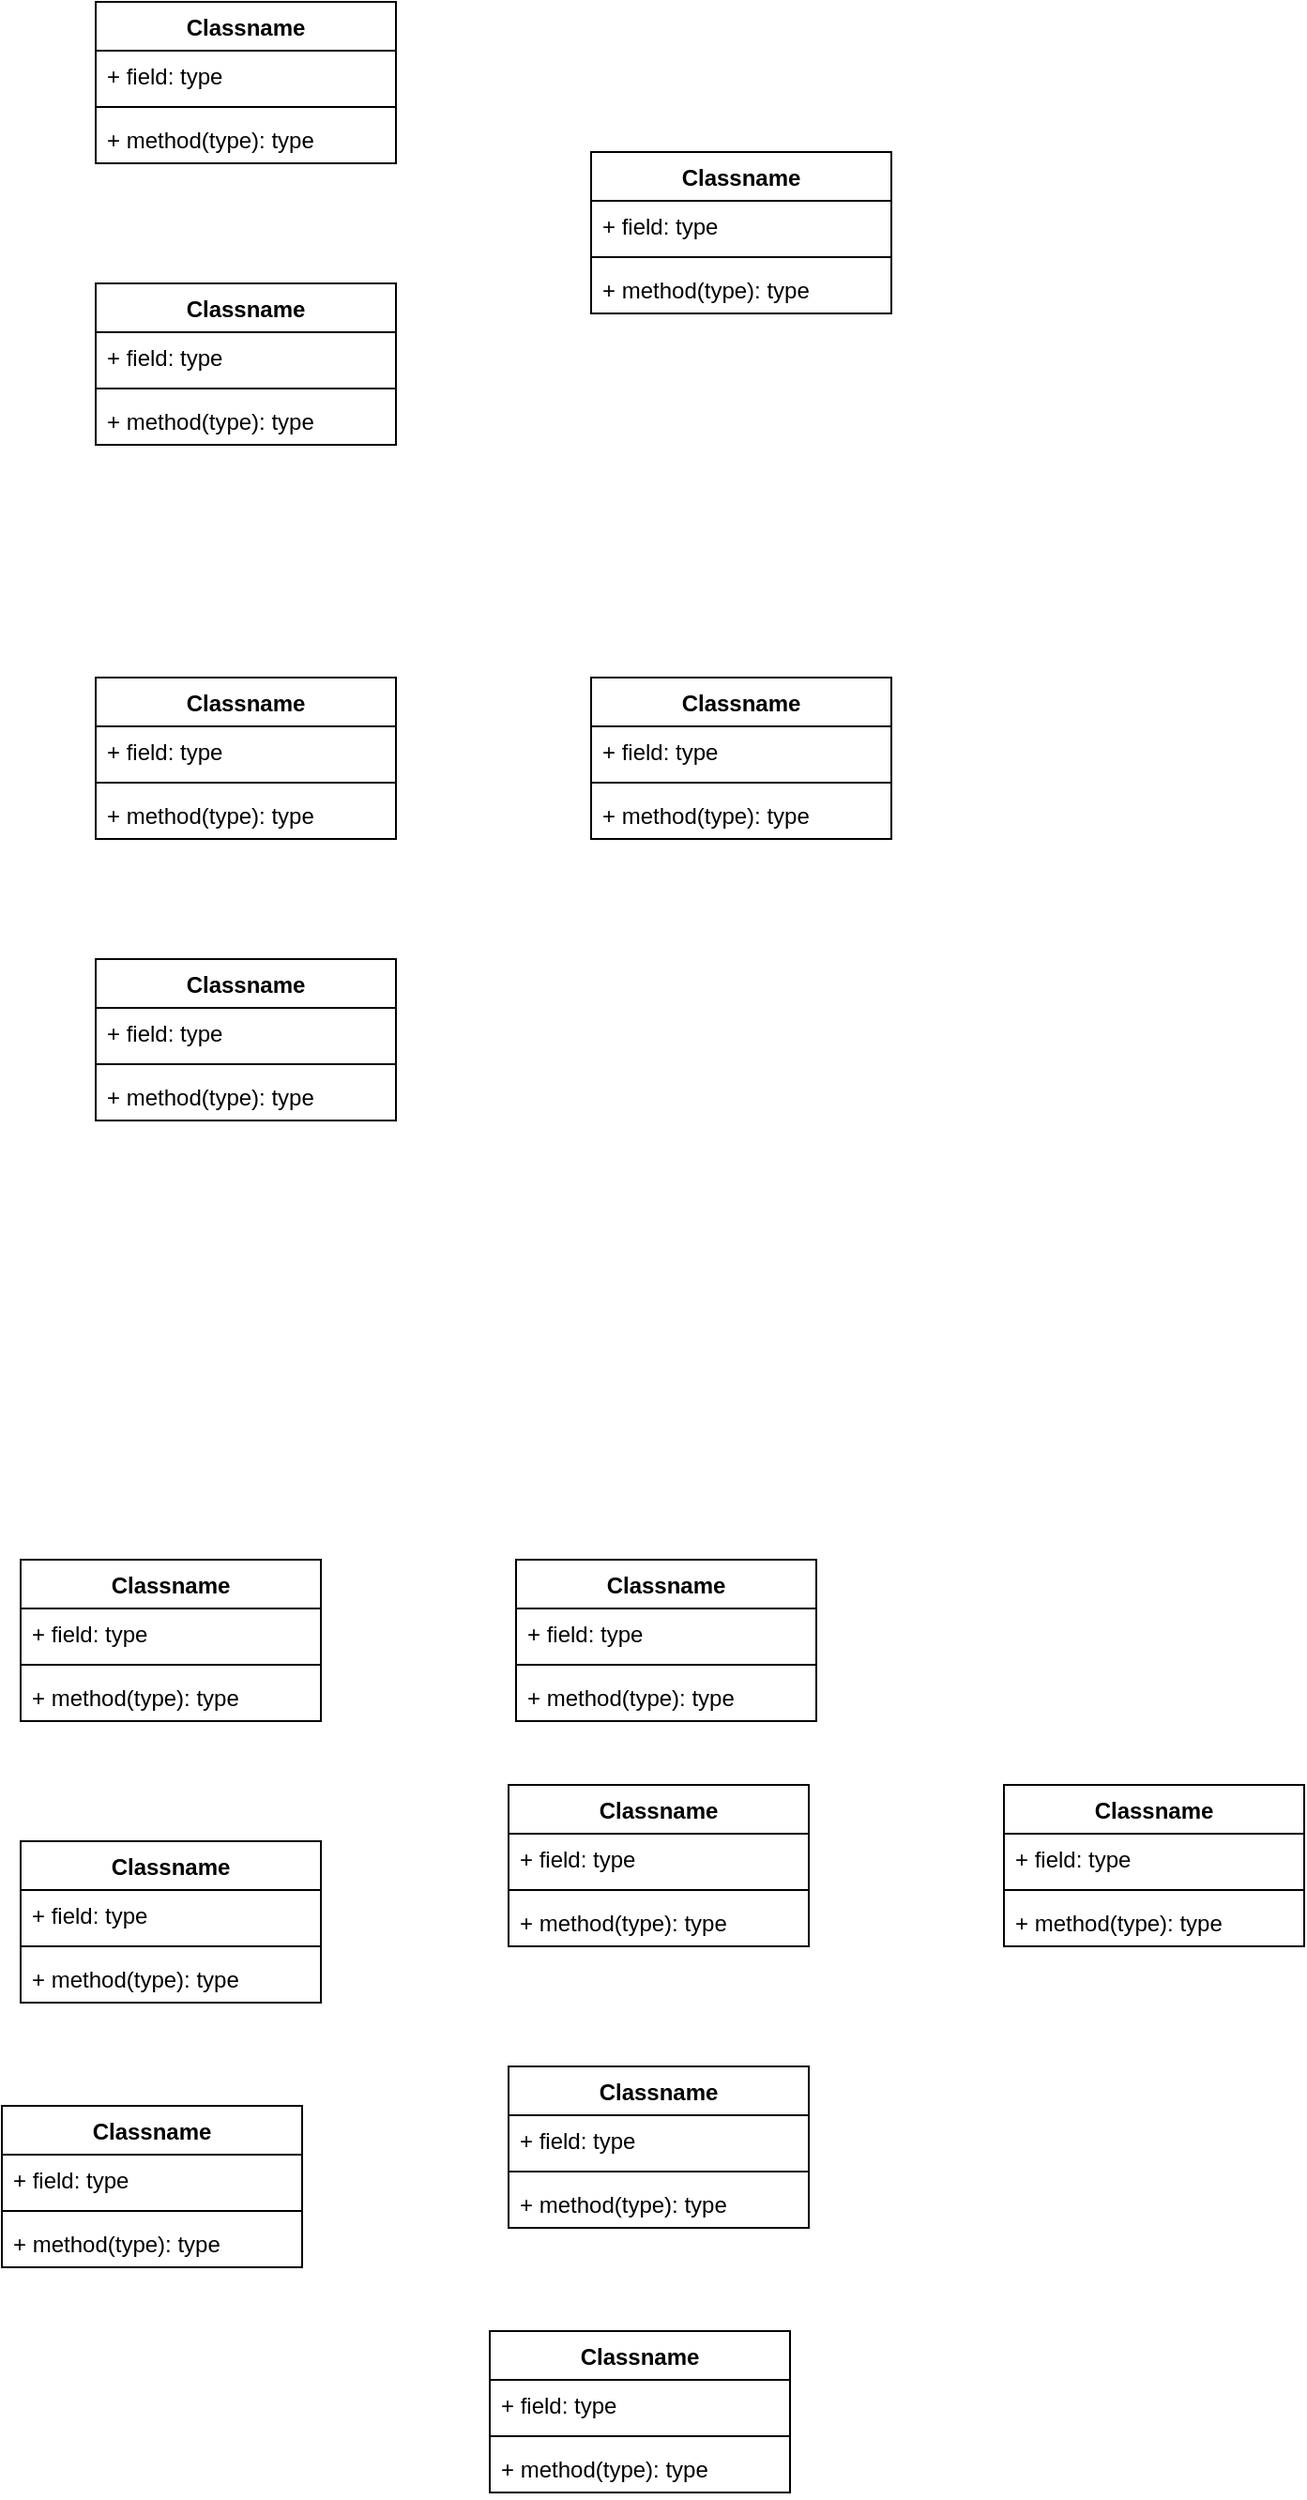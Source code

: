 <mxfile version="27.1.1">
  <diagram id="C5RBs43oDa-KdzZeNtuy" name="Page-1">
    <mxGraphModel dx="1475" dy="654" grid="1" gridSize="10" guides="1" tooltips="1" connect="1" arrows="1" fold="1" page="1" pageScale="1" pageWidth="827" pageHeight="1169" math="0" shadow="0">
      <root>
        <mxCell id="WIyWlLk6GJQsqaUBKTNV-0" />
        <mxCell id="WIyWlLk6GJQsqaUBKTNV-1" parent="WIyWlLk6GJQsqaUBKTNV-0" />
        <mxCell id="tfznbN89w9xABcOKFlEP-0" value="Classname" style="swimlane;fontStyle=1;align=center;verticalAlign=top;childLayout=stackLayout;horizontal=1;startSize=26;horizontalStack=0;resizeParent=1;resizeParentMax=0;resizeLast=0;collapsible=1;marginBottom=0;whiteSpace=wrap;html=1;" vertex="1" parent="WIyWlLk6GJQsqaUBKTNV-1">
          <mxGeometry x="70" y="70" width="160" height="86" as="geometry" />
        </mxCell>
        <mxCell id="tfznbN89w9xABcOKFlEP-1" value="+ field: type" style="text;strokeColor=none;fillColor=none;align=left;verticalAlign=top;spacingLeft=4;spacingRight=4;overflow=hidden;rotatable=0;points=[[0,0.5],[1,0.5]];portConstraint=eastwest;whiteSpace=wrap;html=1;" vertex="1" parent="tfznbN89w9xABcOKFlEP-0">
          <mxGeometry y="26" width="160" height="26" as="geometry" />
        </mxCell>
        <mxCell id="tfznbN89w9xABcOKFlEP-2" value="" style="line;strokeWidth=1;fillColor=none;align=left;verticalAlign=middle;spacingTop=-1;spacingLeft=3;spacingRight=3;rotatable=0;labelPosition=right;points=[];portConstraint=eastwest;strokeColor=inherit;" vertex="1" parent="tfznbN89w9xABcOKFlEP-0">
          <mxGeometry y="52" width="160" height="8" as="geometry" />
        </mxCell>
        <mxCell id="tfznbN89w9xABcOKFlEP-3" value="+ method(type): type" style="text;strokeColor=none;fillColor=none;align=left;verticalAlign=top;spacingLeft=4;spacingRight=4;overflow=hidden;rotatable=0;points=[[0,0.5],[1,0.5]];portConstraint=eastwest;whiteSpace=wrap;html=1;" vertex="1" parent="tfznbN89w9xABcOKFlEP-0">
          <mxGeometry y="60" width="160" height="26" as="geometry" />
        </mxCell>
        <mxCell id="tfznbN89w9xABcOKFlEP-4" value="Classname" style="swimlane;fontStyle=1;align=center;verticalAlign=top;childLayout=stackLayout;horizontal=1;startSize=26;horizontalStack=0;resizeParent=1;resizeParentMax=0;resizeLast=0;collapsible=1;marginBottom=0;whiteSpace=wrap;html=1;" vertex="1" parent="WIyWlLk6GJQsqaUBKTNV-1">
          <mxGeometry x="70" y="220" width="160" height="86" as="geometry" />
        </mxCell>
        <mxCell id="tfznbN89w9xABcOKFlEP-5" value="+ field: type" style="text;strokeColor=none;fillColor=none;align=left;verticalAlign=top;spacingLeft=4;spacingRight=4;overflow=hidden;rotatable=0;points=[[0,0.5],[1,0.5]];portConstraint=eastwest;whiteSpace=wrap;html=1;" vertex="1" parent="tfznbN89w9xABcOKFlEP-4">
          <mxGeometry y="26" width="160" height="26" as="geometry" />
        </mxCell>
        <mxCell id="tfznbN89w9xABcOKFlEP-6" value="" style="line;strokeWidth=1;fillColor=none;align=left;verticalAlign=middle;spacingTop=-1;spacingLeft=3;spacingRight=3;rotatable=0;labelPosition=right;points=[];portConstraint=eastwest;strokeColor=inherit;" vertex="1" parent="tfznbN89w9xABcOKFlEP-4">
          <mxGeometry y="52" width="160" height="8" as="geometry" />
        </mxCell>
        <mxCell id="tfznbN89w9xABcOKFlEP-7" value="+ method(type): type" style="text;strokeColor=none;fillColor=none;align=left;verticalAlign=top;spacingLeft=4;spacingRight=4;overflow=hidden;rotatable=0;points=[[0,0.5],[1,0.5]];portConstraint=eastwest;whiteSpace=wrap;html=1;" vertex="1" parent="tfznbN89w9xABcOKFlEP-4">
          <mxGeometry y="60" width="160" height="26" as="geometry" />
        </mxCell>
        <mxCell id="tfznbN89w9xABcOKFlEP-8" value="Classname" style="swimlane;fontStyle=1;align=center;verticalAlign=top;childLayout=stackLayout;horizontal=1;startSize=26;horizontalStack=0;resizeParent=1;resizeParentMax=0;resizeLast=0;collapsible=1;marginBottom=0;whiteSpace=wrap;html=1;" vertex="1" parent="WIyWlLk6GJQsqaUBKTNV-1">
          <mxGeometry x="334" y="150" width="160" height="86" as="geometry" />
        </mxCell>
        <mxCell id="tfznbN89w9xABcOKFlEP-9" value="+ field: type" style="text;strokeColor=none;fillColor=none;align=left;verticalAlign=top;spacingLeft=4;spacingRight=4;overflow=hidden;rotatable=0;points=[[0,0.5],[1,0.5]];portConstraint=eastwest;whiteSpace=wrap;html=1;" vertex="1" parent="tfznbN89w9xABcOKFlEP-8">
          <mxGeometry y="26" width="160" height="26" as="geometry" />
        </mxCell>
        <mxCell id="tfznbN89w9xABcOKFlEP-10" value="" style="line;strokeWidth=1;fillColor=none;align=left;verticalAlign=middle;spacingTop=-1;spacingLeft=3;spacingRight=3;rotatable=0;labelPosition=right;points=[];portConstraint=eastwest;strokeColor=inherit;" vertex="1" parent="tfznbN89w9xABcOKFlEP-8">
          <mxGeometry y="52" width="160" height="8" as="geometry" />
        </mxCell>
        <mxCell id="tfznbN89w9xABcOKFlEP-11" value="+ method(type): type" style="text;strokeColor=none;fillColor=none;align=left;verticalAlign=top;spacingLeft=4;spacingRight=4;overflow=hidden;rotatable=0;points=[[0,0.5],[1,0.5]];portConstraint=eastwest;whiteSpace=wrap;html=1;" vertex="1" parent="tfznbN89w9xABcOKFlEP-8">
          <mxGeometry y="60" width="160" height="26" as="geometry" />
        </mxCell>
        <mxCell id="tfznbN89w9xABcOKFlEP-12" value="Classname" style="swimlane;fontStyle=1;align=center;verticalAlign=top;childLayout=stackLayout;horizontal=1;startSize=26;horizontalStack=0;resizeParent=1;resizeParentMax=0;resizeLast=0;collapsible=1;marginBottom=0;whiteSpace=wrap;html=1;" vertex="1" parent="WIyWlLk6GJQsqaUBKTNV-1">
          <mxGeometry x="70" y="430" width="160" height="86" as="geometry" />
        </mxCell>
        <mxCell id="tfznbN89w9xABcOKFlEP-13" value="+ field: type" style="text;strokeColor=none;fillColor=none;align=left;verticalAlign=top;spacingLeft=4;spacingRight=4;overflow=hidden;rotatable=0;points=[[0,0.5],[1,0.5]];portConstraint=eastwest;whiteSpace=wrap;html=1;" vertex="1" parent="tfznbN89w9xABcOKFlEP-12">
          <mxGeometry y="26" width="160" height="26" as="geometry" />
        </mxCell>
        <mxCell id="tfznbN89w9xABcOKFlEP-14" value="" style="line;strokeWidth=1;fillColor=none;align=left;verticalAlign=middle;spacingTop=-1;spacingLeft=3;spacingRight=3;rotatable=0;labelPosition=right;points=[];portConstraint=eastwest;strokeColor=inherit;" vertex="1" parent="tfznbN89w9xABcOKFlEP-12">
          <mxGeometry y="52" width="160" height="8" as="geometry" />
        </mxCell>
        <mxCell id="tfznbN89w9xABcOKFlEP-15" value="+ method(type): type" style="text;strokeColor=none;fillColor=none;align=left;verticalAlign=top;spacingLeft=4;spacingRight=4;overflow=hidden;rotatable=0;points=[[0,0.5],[1,0.5]];portConstraint=eastwest;whiteSpace=wrap;html=1;" vertex="1" parent="tfznbN89w9xABcOKFlEP-12">
          <mxGeometry y="60" width="160" height="26" as="geometry" />
        </mxCell>
        <mxCell id="tfznbN89w9xABcOKFlEP-16" value="Classname" style="swimlane;fontStyle=1;align=center;verticalAlign=top;childLayout=stackLayout;horizontal=1;startSize=26;horizontalStack=0;resizeParent=1;resizeParentMax=0;resizeLast=0;collapsible=1;marginBottom=0;whiteSpace=wrap;html=1;" vertex="1" parent="WIyWlLk6GJQsqaUBKTNV-1">
          <mxGeometry x="70" y="580" width="160" height="86" as="geometry" />
        </mxCell>
        <mxCell id="tfznbN89w9xABcOKFlEP-17" value="+ field: type" style="text;strokeColor=none;fillColor=none;align=left;verticalAlign=top;spacingLeft=4;spacingRight=4;overflow=hidden;rotatable=0;points=[[0,0.5],[1,0.5]];portConstraint=eastwest;whiteSpace=wrap;html=1;" vertex="1" parent="tfznbN89w9xABcOKFlEP-16">
          <mxGeometry y="26" width="160" height="26" as="geometry" />
        </mxCell>
        <mxCell id="tfznbN89w9xABcOKFlEP-18" value="" style="line;strokeWidth=1;fillColor=none;align=left;verticalAlign=middle;spacingTop=-1;spacingLeft=3;spacingRight=3;rotatable=0;labelPosition=right;points=[];portConstraint=eastwest;strokeColor=inherit;" vertex="1" parent="tfznbN89w9xABcOKFlEP-16">
          <mxGeometry y="52" width="160" height="8" as="geometry" />
        </mxCell>
        <mxCell id="tfznbN89w9xABcOKFlEP-19" value="+ method(type): type" style="text;strokeColor=none;fillColor=none;align=left;verticalAlign=top;spacingLeft=4;spacingRight=4;overflow=hidden;rotatable=0;points=[[0,0.5],[1,0.5]];portConstraint=eastwest;whiteSpace=wrap;html=1;" vertex="1" parent="tfznbN89w9xABcOKFlEP-16">
          <mxGeometry y="60" width="160" height="26" as="geometry" />
        </mxCell>
        <mxCell id="tfznbN89w9xABcOKFlEP-20" value="Classname" style="swimlane;fontStyle=1;align=center;verticalAlign=top;childLayout=stackLayout;horizontal=1;startSize=26;horizontalStack=0;resizeParent=1;resizeParentMax=0;resizeLast=0;collapsible=1;marginBottom=0;whiteSpace=wrap;html=1;" vertex="1" parent="WIyWlLk6GJQsqaUBKTNV-1">
          <mxGeometry x="334" y="430" width="160" height="86" as="geometry" />
        </mxCell>
        <mxCell id="tfznbN89w9xABcOKFlEP-21" value="+ field: type" style="text;strokeColor=none;fillColor=none;align=left;verticalAlign=top;spacingLeft=4;spacingRight=4;overflow=hidden;rotatable=0;points=[[0,0.5],[1,0.5]];portConstraint=eastwest;whiteSpace=wrap;html=1;" vertex="1" parent="tfznbN89w9xABcOKFlEP-20">
          <mxGeometry y="26" width="160" height="26" as="geometry" />
        </mxCell>
        <mxCell id="tfznbN89w9xABcOKFlEP-22" value="" style="line;strokeWidth=1;fillColor=none;align=left;verticalAlign=middle;spacingTop=-1;spacingLeft=3;spacingRight=3;rotatable=0;labelPosition=right;points=[];portConstraint=eastwest;strokeColor=inherit;" vertex="1" parent="tfznbN89w9xABcOKFlEP-20">
          <mxGeometry y="52" width="160" height="8" as="geometry" />
        </mxCell>
        <mxCell id="tfznbN89w9xABcOKFlEP-23" value="+ method(type): type" style="text;strokeColor=none;fillColor=none;align=left;verticalAlign=top;spacingLeft=4;spacingRight=4;overflow=hidden;rotatable=0;points=[[0,0.5],[1,0.5]];portConstraint=eastwest;whiteSpace=wrap;html=1;" vertex="1" parent="tfznbN89w9xABcOKFlEP-20">
          <mxGeometry y="60" width="160" height="26" as="geometry" />
        </mxCell>
        <mxCell id="tfznbN89w9xABcOKFlEP-28" value="Classname" style="swimlane;fontStyle=1;align=center;verticalAlign=top;childLayout=stackLayout;horizontal=1;startSize=26;horizontalStack=0;resizeParent=1;resizeParentMax=0;resizeLast=0;collapsible=1;marginBottom=0;whiteSpace=wrap;html=1;" vertex="1" parent="WIyWlLk6GJQsqaUBKTNV-1">
          <mxGeometry x="280" y="1311" width="160" height="86" as="geometry" />
        </mxCell>
        <mxCell id="tfznbN89w9xABcOKFlEP-29" value="+ field: type" style="text;strokeColor=none;fillColor=none;align=left;verticalAlign=top;spacingLeft=4;spacingRight=4;overflow=hidden;rotatable=0;points=[[0,0.5],[1,0.5]];portConstraint=eastwest;whiteSpace=wrap;html=1;" vertex="1" parent="tfznbN89w9xABcOKFlEP-28">
          <mxGeometry y="26" width="160" height="26" as="geometry" />
        </mxCell>
        <mxCell id="tfznbN89w9xABcOKFlEP-30" value="" style="line;strokeWidth=1;fillColor=none;align=left;verticalAlign=middle;spacingTop=-1;spacingLeft=3;spacingRight=3;rotatable=0;labelPosition=right;points=[];portConstraint=eastwest;strokeColor=inherit;" vertex="1" parent="tfznbN89w9xABcOKFlEP-28">
          <mxGeometry y="52" width="160" height="8" as="geometry" />
        </mxCell>
        <mxCell id="tfznbN89w9xABcOKFlEP-31" value="+ method(type): type" style="text;strokeColor=none;fillColor=none;align=left;verticalAlign=top;spacingLeft=4;spacingRight=4;overflow=hidden;rotatable=0;points=[[0,0.5],[1,0.5]];portConstraint=eastwest;whiteSpace=wrap;html=1;" vertex="1" parent="tfznbN89w9xABcOKFlEP-28">
          <mxGeometry y="60" width="160" height="26" as="geometry" />
        </mxCell>
        <mxCell id="tfznbN89w9xABcOKFlEP-32" value="Classname" style="swimlane;fontStyle=1;align=center;verticalAlign=top;childLayout=stackLayout;horizontal=1;startSize=26;horizontalStack=0;resizeParent=1;resizeParentMax=0;resizeLast=0;collapsible=1;marginBottom=0;whiteSpace=wrap;html=1;" vertex="1" parent="WIyWlLk6GJQsqaUBKTNV-1">
          <mxGeometry x="290" y="1020" width="160" height="86" as="geometry" />
        </mxCell>
        <mxCell id="tfznbN89w9xABcOKFlEP-33" value="+ field: type" style="text;strokeColor=none;fillColor=none;align=left;verticalAlign=top;spacingLeft=4;spacingRight=4;overflow=hidden;rotatable=0;points=[[0,0.5],[1,0.5]];portConstraint=eastwest;whiteSpace=wrap;html=1;" vertex="1" parent="tfznbN89w9xABcOKFlEP-32">
          <mxGeometry y="26" width="160" height="26" as="geometry" />
        </mxCell>
        <mxCell id="tfznbN89w9xABcOKFlEP-34" value="" style="line;strokeWidth=1;fillColor=none;align=left;verticalAlign=middle;spacingTop=-1;spacingLeft=3;spacingRight=3;rotatable=0;labelPosition=right;points=[];portConstraint=eastwest;strokeColor=inherit;" vertex="1" parent="tfznbN89w9xABcOKFlEP-32">
          <mxGeometry y="52" width="160" height="8" as="geometry" />
        </mxCell>
        <mxCell id="tfznbN89w9xABcOKFlEP-35" value="+ method(type): type" style="text;strokeColor=none;fillColor=none;align=left;verticalAlign=top;spacingLeft=4;spacingRight=4;overflow=hidden;rotatable=0;points=[[0,0.5],[1,0.5]];portConstraint=eastwest;whiteSpace=wrap;html=1;" vertex="1" parent="tfznbN89w9xABcOKFlEP-32">
          <mxGeometry y="60" width="160" height="26" as="geometry" />
        </mxCell>
        <mxCell id="tfznbN89w9xABcOKFlEP-36" value="Classname" style="swimlane;fontStyle=1;align=center;verticalAlign=top;childLayout=stackLayout;horizontal=1;startSize=26;horizontalStack=0;resizeParent=1;resizeParentMax=0;resizeLast=0;collapsible=1;marginBottom=0;whiteSpace=wrap;html=1;" vertex="1" parent="WIyWlLk6GJQsqaUBKTNV-1">
          <mxGeometry x="290" y="1170" width="160" height="86" as="geometry" />
        </mxCell>
        <mxCell id="tfznbN89w9xABcOKFlEP-37" value="+ field: type" style="text;strokeColor=none;fillColor=none;align=left;verticalAlign=top;spacingLeft=4;spacingRight=4;overflow=hidden;rotatable=0;points=[[0,0.5],[1,0.5]];portConstraint=eastwest;whiteSpace=wrap;html=1;" vertex="1" parent="tfznbN89w9xABcOKFlEP-36">
          <mxGeometry y="26" width="160" height="26" as="geometry" />
        </mxCell>
        <mxCell id="tfznbN89w9xABcOKFlEP-38" value="" style="line;strokeWidth=1;fillColor=none;align=left;verticalAlign=middle;spacingTop=-1;spacingLeft=3;spacingRight=3;rotatable=0;labelPosition=right;points=[];portConstraint=eastwest;strokeColor=inherit;" vertex="1" parent="tfznbN89w9xABcOKFlEP-36">
          <mxGeometry y="52" width="160" height="8" as="geometry" />
        </mxCell>
        <mxCell id="tfznbN89w9xABcOKFlEP-39" value="+ method(type): type" style="text;strokeColor=none;fillColor=none;align=left;verticalAlign=top;spacingLeft=4;spacingRight=4;overflow=hidden;rotatable=0;points=[[0,0.5],[1,0.5]];portConstraint=eastwest;whiteSpace=wrap;html=1;" vertex="1" parent="tfznbN89w9xABcOKFlEP-36">
          <mxGeometry y="60" width="160" height="26" as="geometry" />
        </mxCell>
        <mxCell id="tfznbN89w9xABcOKFlEP-40" value="Classname" style="swimlane;fontStyle=1;align=center;verticalAlign=top;childLayout=stackLayout;horizontal=1;startSize=26;horizontalStack=0;resizeParent=1;resizeParentMax=0;resizeLast=0;collapsible=1;marginBottom=0;whiteSpace=wrap;html=1;" vertex="1" parent="WIyWlLk6GJQsqaUBKTNV-1">
          <mxGeometry x="554" y="1020" width="160" height="86" as="geometry" />
        </mxCell>
        <mxCell id="tfznbN89w9xABcOKFlEP-41" value="+ field: type" style="text;strokeColor=none;fillColor=none;align=left;verticalAlign=top;spacingLeft=4;spacingRight=4;overflow=hidden;rotatable=0;points=[[0,0.5],[1,0.5]];portConstraint=eastwest;whiteSpace=wrap;html=1;" vertex="1" parent="tfznbN89w9xABcOKFlEP-40">
          <mxGeometry y="26" width="160" height="26" as="geometry" />
        </mxCell>
        <mxCell id="tfznbN89w9xABcOKFlEP-42" value="" style="line;strokeWidth=1;fillColor=none;align=left;verticalAlign=middle;spacingTop=-1;spacingLeft=3;spacingRight=3;rotatable=0;labelPosition=right;points=[];portConstraint=eastwest;strokeColor=inherit;" vertex="1" parent="tfznbN89w9xABcOKFlEP-40">
          <mxGeometry y="52" width="160" height="8" as="geometry" />
        </mxCell>
        <mxCell id="tfznbN89w9xABcOKFlEP-43" value="+ method(type): type" style="text;strokeColor=none;fillColor=none;align=left;verticalAlign=top;spacingLeft=4;spacingRight=4;overflow=hidden;rotatable=0;points=[[0,0.5],[1,0.5]];portConstraint=eastwest;whiteSpace=wrap;html=1;" vertex="1" parent="tfznbN89w9xABcOKFlEP-40">
          <mxGeometry y="60" width="160" height="26" as="geometry" />
        </mxCell>
        <mxCell id="tfznbN89w9xABcOKFlEP-44" value="Classname" style="swimlane;fontStyle=1;align=center;verticalAlign=top;childLayout=stackLayout;horizontal=1;startSize=26;horizontalStack=0;resizeParent=1;resizeParentMax=0;resizeLast=0;collapsible=1;marginBottom=0;whiteSpace=wrap;html=1;" vertex="1" parent="WIyWlLk6GJQsqaUBKTNV-1">
          <mxGeometry x="20" y="1191" width="160" height="86" as="geometry" />
        </mxCell>
        <mxCell id="tfznbN89w9xABcOKFlEP-45" value="+ field: type" style="text;strokeColor=none;fillColor=none;align=left;verticalAlign=top;spacingLeft=4;spacingRight=4;overflow=hidden;rotatable=0;points=[[0,0.5],[1,0.5]];portConstraint=eastwest;whiteSpace=wrap;html=1;" vertex="1" parent="tfznbN89w9xABcOKFlEP-44">
          <mxGeometry y="26" width="160" height="26" as="geometry" />
        </mxCell>
        <mxCell id="tfznbN89w9xABcOKFlEP-46" value="" style="line;strokeWidth=1;fillColor=none;align=left;verticalAlign=middle;spacingTop=-1;spacingLeft=3;spacingRight=3;rotatable=0;labelPosition=right;points=[];portConstraint=eastwest;strokeColor=inherit;" vertex="1" parent="tfznbN89w9xABcOKFlEP-44">
          <mxGeometry y="52" width="160" height="8" as="geometry" />
        </mxCell>
        <mxCell id="tfznbN89w9xABcOKFlEP-47" value="+ method(type): type" style="text;strokeColor=none;fillColor=none;align=left;verticalAlign=top;spacingLeft=4;spacingRight=4;overflow=hidden;rotatable=0;points=[[0,0.5],[1,0.5]];portConstraint=eastwest;whiteSpace=wrap;html=1;" vertex="1" parent="tfznbN89w9xABcOKFlEP-44">
          <mxGeometry y="60" width="160" height="26" as="geometry" />
        </mxCell>
        <mxCell id="tfznbN89w9xABcOKFlEP-48" value="Classname" style="swimlane;fontStyle=1;align=center;verticalAlign=top;childLayout=stackLayout;horizontal=1;startSize=26;horizontalStack=0;resizeParent=1;resizeParentMax=0;resizeLast=0;collapsible=1;marginBottom=0;whiteSpace=wrap;html=1;" vertex="1" parent="WIyWlLk6GJQsqaUBKTNV-1">
          <mxGeometry x="30" y="900" width="160" height="86" as="geometry" />
        </mxCell>
        <mxCell id="tfznbN89w9xABcOKFlEP-49" value="+ field: type" style="text;strokeColor=none;fillColor=none;align=left;verticalAlign=top;spacingLeft=4;spacingRight=4;overflow=hidden;rotatable=0;points=[[0,0.5],[1,0.5]];portConstraint=eastwest;whiteSpace=wrap;html=1;" vertex="1" parent="tfznbN89w9xABcOKFlEP-48">
          <mxGeometry y="26" width="160" height="26" as="geometry" />
        </mxCell>
        <mxCell id="tfznbN89w9xABcOKFlEP-50" value="" style="line;strokeWidth=1;fillColor=none;align=left;verticalAlign=middle;spacingTop=-1;spacingLeft=3;spacingRight=3;rotatable=0;labelPosition=right;points=[];portConstraint=eastwest;strokeColor=inherit;" vertex="1" parent="tfznbN89w9xABcOKFlEP-48">
          <mxGeometry y="52" width="160" height="8" as="geometry" />
        </mxCell>
        <mxCell id="tfznbN89w9xABcOKFlEP-51" value="+ method(type): type" style="text;strokeColor=none;fillColor=none;align=left;verticalAlign=top;spacingLeft=4;spacingRight=4;overflow=hidden;rotatable=0;points=[[0,0.5],[1,0.5]];portConstraint=eastwest;whiteSpace=wrap;html=1;" vertex="1" parent="tfznbN89w9xABcOKFlEP-48">
          <mxGeometry y="60" width="160" height="26" as="geometry" />
        </mxCell>
        <mxCell id="tfznbN89w9xABcOKFlEP-52" value="Classname" style="swimlane;fontStyle=1;align=center;verticalAlign=top;childLayout=stackLayout;horizontal=1;startSize=26;horizontalStack=0;resizeParent=1;resizeParentMax=0;resizeLast=0;collapsible=1;marginBottom=0;whiteSpace=wrap;html=1;" vertex="1" parent="WIyWlLk6GJQsqaUBKTNV-1">
          <mxGeometry x="30" y="1050" width="160" height="86" as="geometry" />
        </mxCell>
        <mxCell id="tfznbN89w9xABcOKFlEP-53" value="+ field: type" style="text;strokeColor=none;fillColor=none;align=left;verticalAlign=top;spacingLeft=4;spacingRight=4;overflow=hidden;rotatable=0;points=[[0,0.5],[1,0.5]];portConstraint=eastwest;whiteSpace=wrap;html=1;" vertex="1" parent="tfznbN89w9xABcOKFlEP-52">
          <mxGeometry y="26" width="160" height="26" as="geometry" />
        </mxCell>
        <mxCell id="tfznbN89w9xABcOKFlEP-54" value="" style="line;strokeWidth=1;fillColor=none;align=left;verticalAlign=middle;spacingTop=-1;spacingLeft=3;spacingRight=3;rotatable=0;labelPosition=right;points=[];portConstraint=eastwest;strokeColor=inherit;" vertex="1" parent="tfznbN89w9xABcOKFlEP-52">
          <mxGeometry y="52" width="160" height="8" as="geometry" />
        </mxCell>
        <mxCell id="tfznbN89w9xABcOKFlEP-55" value="+ method(type): type" style="text;strokeColor=none;fillColor=none;align=left;verticalAlign=top;spacingLeft=4;spacingRight=4;overflow=hidden;rotatable=0;points=[[0,0.5],[1,0.5]];portConstraint=eastwest;whiteSpace=wrap;html=1;" vertex="1" parent="tfznbN89w9xABcOKFlEP-52">
          <mxGeometry y="60" width="160" height="26" as="geometry" />
        </mxCell>
        <mxCell id="tfznbN89w9xABcOKFlEP-56" value="Classname" style="swimlane;fontStyle=1;align=center;verticalAlign=top;childLayout=stackLayout;horizontal=1;startSize=26;horizontalStack=0;resizeParent=1;resizeParentMax=0;resizeLast=0;collapsible=1;marginBottom=0;whiteSpace=wrap;html=1;" vertex="1" parent="WIyWlLk6GJQsqaUBKTNV-1">
          <mxGeometry x="294" y="900" width="160" height="86" as="geometry" />
        </mxCell>
        <mxCell id="tfznbN89w9xABcOKFlEP-57" value="+ field: type" style="text;strokeColor=none;fillColor=none;align=left;verticalAlign=top;spacingLeft=4;spacingRight=4;overflow=hidden;rotatable=0;points=[[0,0.5],[1,0.5]];portConstraint=eastwest;whiteSpace=wrap;html=1;" vertex="1" parent="tfznbN89w9xABcOKFlEP-56">
          <mxGeometry y="26" width="160" height="26" as="geometry" />
        </mxCell>
        <mxCell id="tfznbN89w9xABcOKFlEP-58" value="" style="line;strokeWidth=1;fillColor=none;align=left;verticalAlign=middle;spacingTop=-1;spacingLeft=3;spacingRight=3;rotatable=0;labelPosition=right;points=[];portConstraint=eastwest;strokeColor=inherit;" vertex="1" parent="tfznbN89w9xABcOKFlEP-56">
          <mxGeometry y="52" width="160" height="8" as="geometry" />
        </mxCell>
        <mxCell id="tfznbN89w9xABcOKFlEP-59" value="+ method(type): type" style="text;strokeColor=none;fillColor=none;align=left;verticalAlign=top;spacingLeft=4;spacingRight=4;overflow=hidden;rotatable=0;points=[[0,0.5],[1,0.5]];portConstraint=eastwest;whiteSpace=wrap;html=1;" vertex="1" parent="tfznbN89w9xABcOKFlEP-56">
          <mxGeometry y="60" width="160" height="26" as="geometry" />
        </mxCell>
      </root>
    </mxGraphModel>
  </diagram>
</mxfile>
